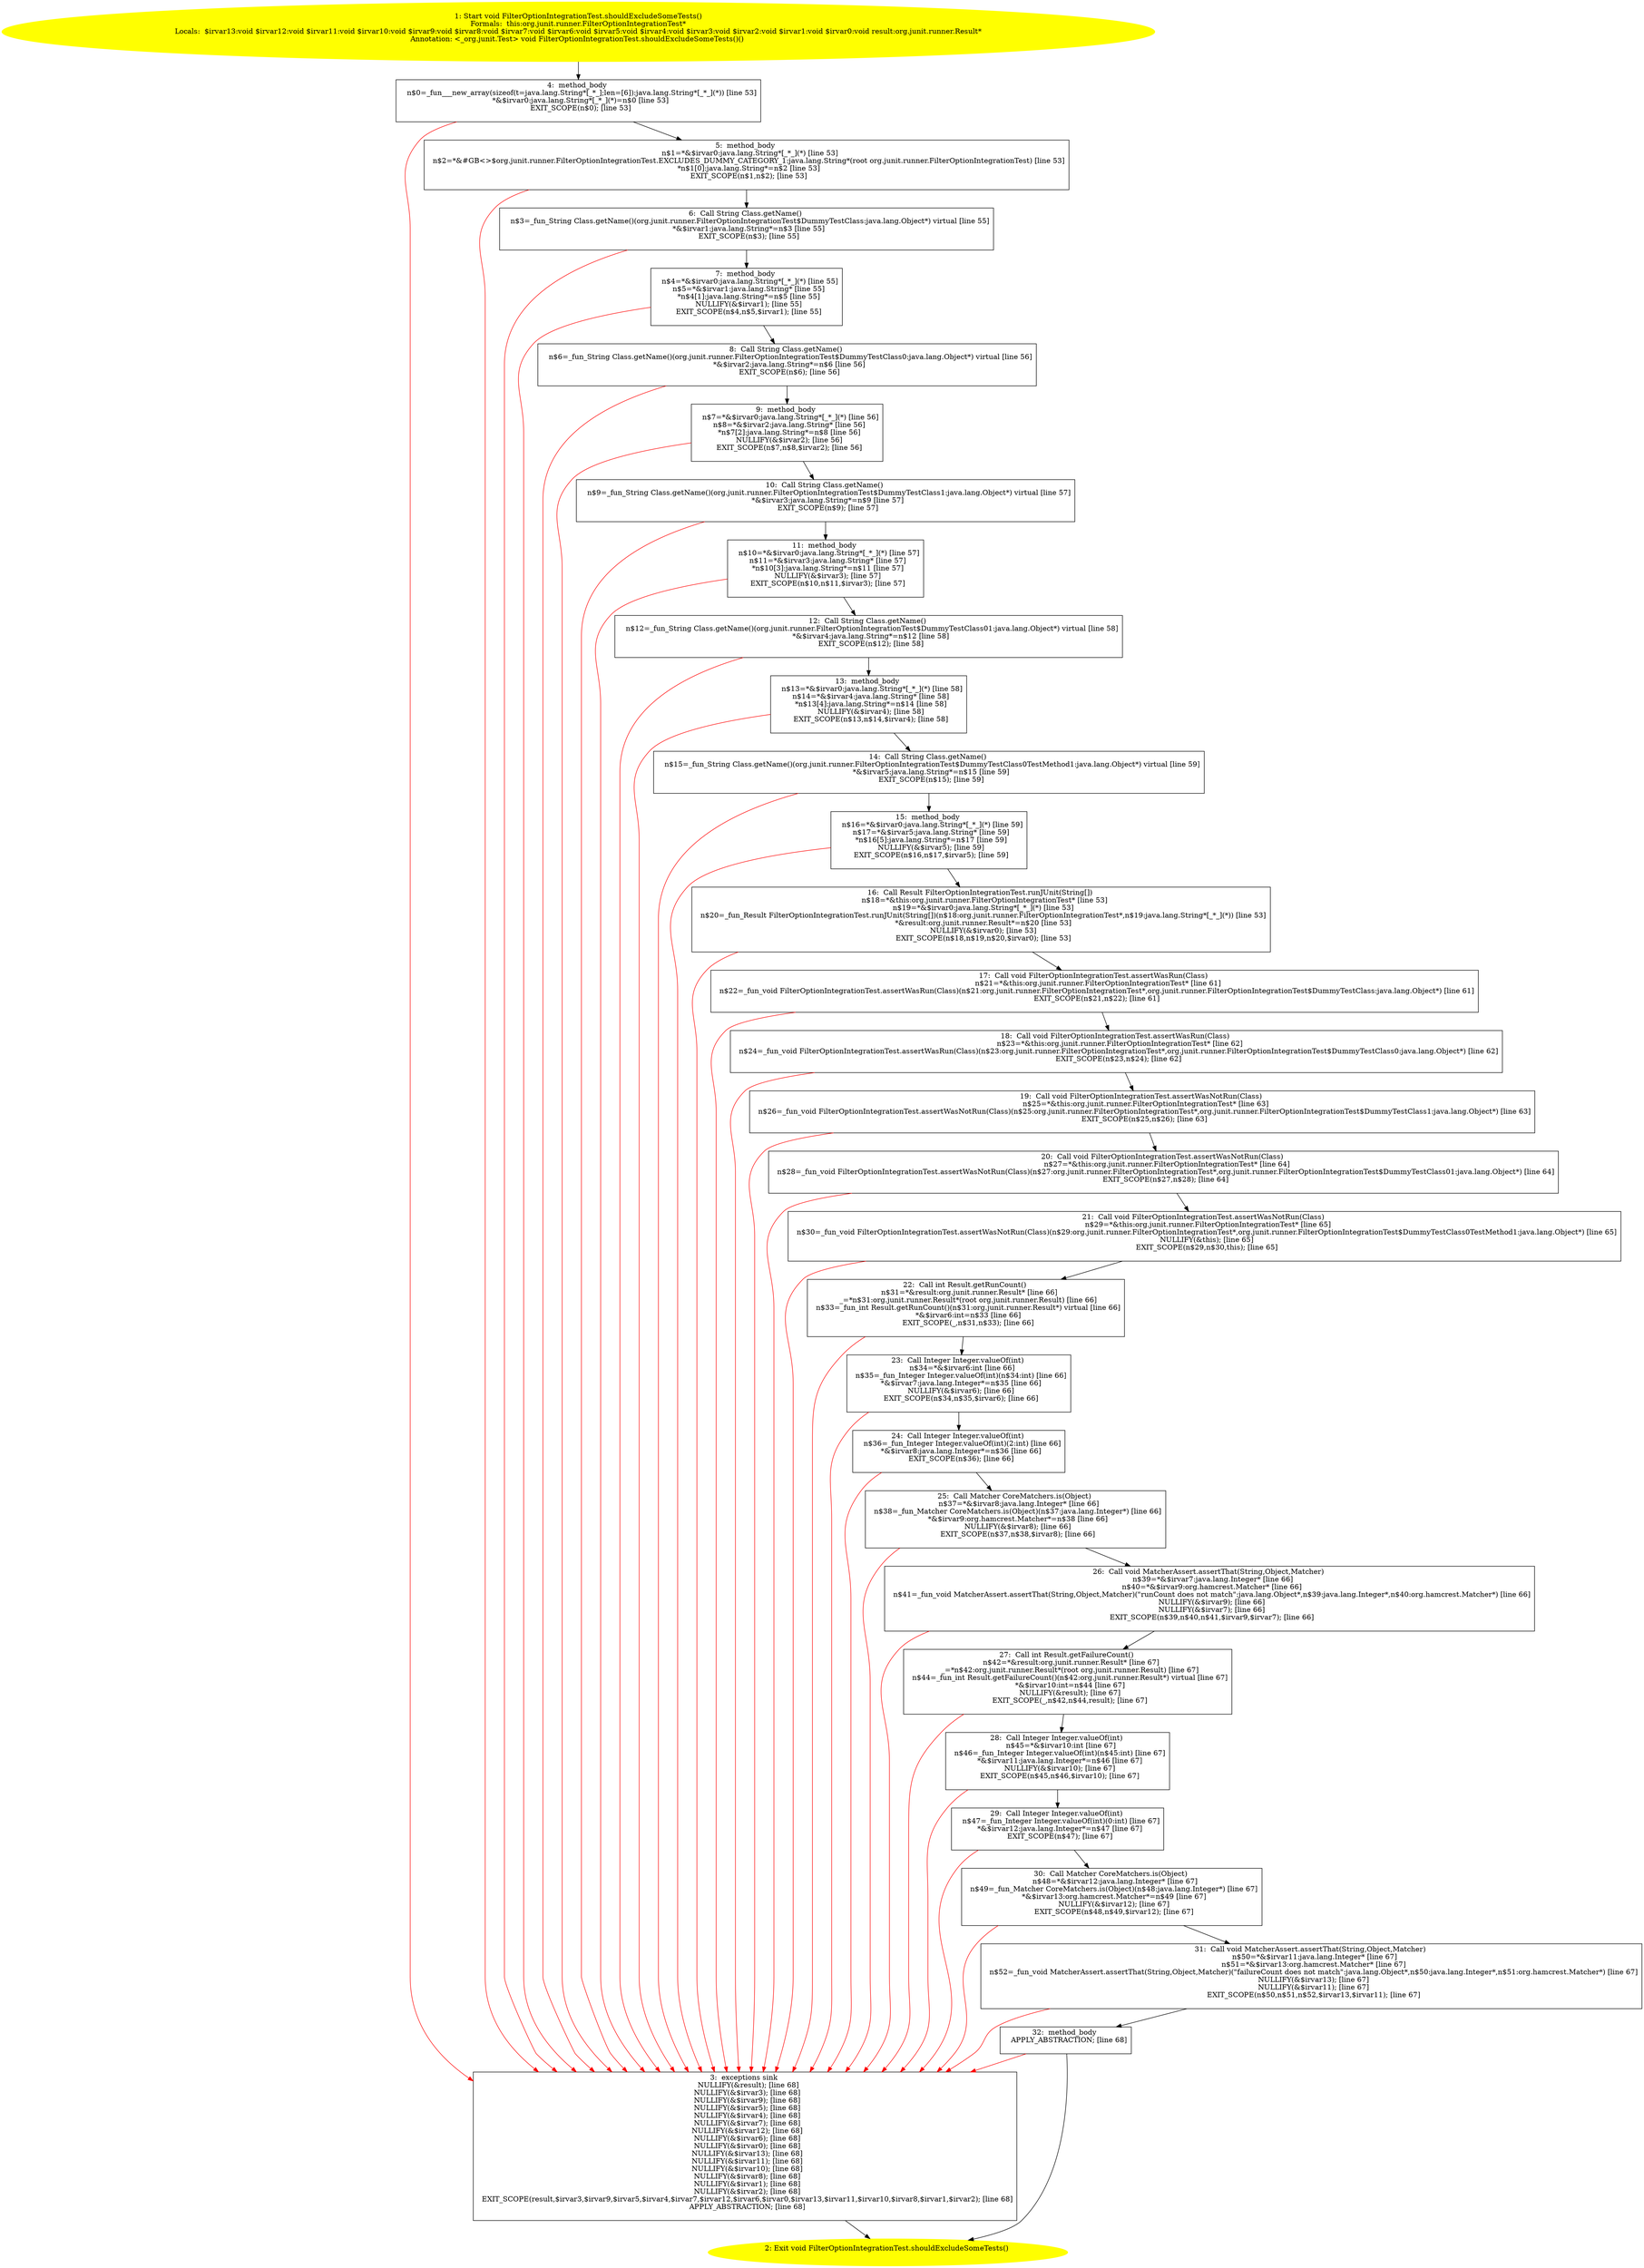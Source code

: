 /* @generated */
digraph cfg {
"org.junit.runner.FilterOptionIntegrationTest.shouldExcludeSomeTests():void.0a308cde18ee6ec25fdf092c7be96648_1" [label="1: Start void FilterOptionIntegrationTest.shouldExcludeSomeTests()\nFormals:  this:org.junit.runner.FilterOptionIntegrationTest*\nLocals:  $irvar13:void $irvar12:void $irvar11:void $irvar10:void $irvar9:void $irvar8:void $irvar7:void $irvar6:void $irvar5:void $irvar4:void $irvar3:void $irvar2:void $irvar1:void $irvar0:void result:org.junit.runner.Result*\nAnnotation: <_org.junit.Test> void FilterOptionIntegrationTest.shouldExcludeSomeTests()() \n  " color=yellow style=filled]
	

	 "org.junit.runner.FilterOptionIntegrationTest.shouldExcludeSomeTests():void.0a308cde18ee6ec25fdf092c7be96648_1" -> "org.junit.runner.FilterOptionIntegrationTest.shouldExcludeSomeTests():void.0a308cde18ee6ec25fdf092c7be96648_4" ;
"org.junit.runner.FilterOptionIntegrationTest.shouldExcludeSomeTests():void.0a308cde18ee6ec25fdf092c7be96648_2" [label="2: Exit void FilterOptionIntegrationTest.shouldExcludeSomeTests() \n  " color=yellow style=filled]
	

"org.junit.runner.FilterOptionIntegrationTest.shouldExcludeSomeTests():void.0a308cde18ee6ec25fdf092c7be96648_3" [label="3:  exceptions sink \n   NULLIFY(&result); [line 68]\n  NULLIFY(&$irvar3); [line 68]\n  NULLIFY(&$irvar9); [line 68]\n  NULLIFY(&$irvar5); [line 68]\n  NULLIFY(&$irvar4); [line 68]\n  NULLIFY(&$irvar7); [line 68]\n  NULLIFY(&$irvar12); [line 68]\n  NULLIFY(&$irvar6); [line 68]\n  NULLIFY(&$irvar0); [line 68]\n  NULLIFY(&$irvar13); [line 68]\n  NULLIFY(&$irvar11); [line 68]\n  NULLIFY(&$irvar10); [line 68]\n  NULLIFY(&$irvar8); [line 68]\n  NULLIFY(&$irvar1); [line 68]\n  NULLIFY(&$irvar2); [line 68]\n  EXIT_SCOPE(result,$irvar3,$irvar9,$irvar5,$irvar4,$irvar7,$irvar12,$irvar6,$irvar0,$irvar13,$irvar11,$irvar10,$irvar8,$irvar1,$irvar2); [line 68]\n  APPLY_ABSTRACTION; [line 68]\n " shape="box"]
	

	 "org.junit.runner.FilterOptionIntegrationTest.shouldExcludeSomeTests():void.0a308cde18ee6ec25fdf092c7be96648_3" -> "org.junit.runner.FilterOptionIntegrationTest.shouldExcludeSomeTests():void.0a308cde18ee6ec25fdf092c7be96648_2" ;
"org.junit.runner.FilterOptionIntegrationTest.shouldExcludeSomeTests():void.0a308cde18ee6ec25fdf092c7be96648_4" [label="4:  method_body \n   n$0=_fun___new_array(sizeof(t=java.lang.String*[_*_];len=[6]):java.lang.String*[_*_](*)) [line 53]\n  *&$irvar0:java.lang.String*[_*_](*)=n$0 [line 53]\n  EXIT_SCOPE(n$0); [line 53]\n " shape="box"]
	

	 "org.junit.runner.FilterOptionIntegrationTest.shouldExcludeSomeTests():void.0a308cde18ee6ec25fdf092c7be96648_4" -> "org.junit.runner.FilterOptionIntegrationTest.shouldExcludeSomeTests():void.0a308cde18ee6ec25fdf092c7be96648_5" ;
	 "org.junit.runner.FilterOptionIntegrationTest.shouldExcludeSomeTests():void.0a308cde18ee6ec25fdf092c7be96648_4" -> "org.junit.runner.FilterOptionIntegrationTest.shouldExcludeSomeTests():void.0a308cde18ee6ec25fdf092c7be96648_3" [color="red" ];
"org.junit.runner.FilterOptionIntegrationTest.shouldExcludeSomeTests():void.0a308cde18ee6ec25fdf092c7be96648_5" [label="5:  method_body \n   n$1=*&$irvar0:java.lang.String*[_*_](*) [line 53]\n  n$2=*&#GB<>$org.junit.runner.FilterOptionIntegrationTest.EXCLUDES_DUMMY_CATEGORY_1:java.lang.String*(root org.junit.runner.FilterOptionIntegrationTest) [line 53]\n  *n$1[0]:java.lang.String*=n$2 [line 53]\n  EXIT_SCOPE(n$1,n$2); [line 53]\n " shape="box"]
	

	 "org.junit.runner.FilterOptionIntegrationTest.shouldExcludeSomeTests():void.0a308cde18ee6ec25fdf092c7be96648_5" -> "org.junit.runner.FilterOptionIntegrationTest.shouldExcludeSomeTests():void.0a308cde18ee6ec25fdf092c7be96648_6" ;
	 "org.junit.runner.FilterOptionIntegrationTest.shouldExcludeSomeTests():void.0a308cde18ee6ec25fdf092c7be96648_5" -> "org.junit.runner.FilterOptionIntegrationTest.shouldExcludeSomeTests():void.0a308cde18ee6ec25fdf092c7be96648_3" [color="red" ];
"org.junit.runner.FilterOptionIntegrationTest.shouldExcludeSomeTests():void.0a308cde18ee6ec25fdf092c7be96648_6" [label="6:  Call String Class.getName() \n   n$3=_fun_String Class.getName()(org.junit.runner.FilterOptionIntegrationTest$DummyTestClass:java.lang.Object*) virtual [line 55]\n  *&$irvar1:java.lang.String*=n$3 [line 55]\n  EXIT_SCOPE(n$3); [line 55]\n " shape="box"]
	

	 "org.junit.runner.FilterOptionIntegrationTest.shouldExcludeSomeTests():void.0a308cde18ee6ec25fdf092c7be96648_6" -> "org.junit.runner.FilterOptionIntegrationTest.shouldExcludeSomeTests():void.0a308cde18ee6ec25fdf092c7be96648_7" ;
	 "org.junit.runner.FilterOptionIntegrationTest.shouldExcludeSomeTests():void.0a308cde18ee6ec25fdf092c7be96648_6" -> "org.junit.runner.FilterOptionIntegrationTest.shouldExcludeSomeTests():void.0a308cde18ee6ec25fdf092c7be96648_3" [color="red" ];
"org.junit.runner.FilterOptionIntegrationTest.shouldExcludeSomeTests():void.0a308cde18ee6ec25fdf092c7be96648_7" [label="7:  method_body \n   n$4=*&$irvar0:java.lang.String*[_*_](*) [line 55]\n  n$5=*&$irvar1:java.lang.String* [line 55]\n  *n$4[1]:java.lang.String*=n$5 [line 55]\n  NULLIFY(&$irvar1); [line 55]\n  EXIT_SCOPE(n$4,n$5,$irvar1); [line 55]\n " shape="box"]
	

	 "org.junit.runner.FilterOptionIntegrationTest.shouldExcludeSomeTests():void.0a308cde18ee6ec25fdf092c7be96648_7" -> "org.junit.runner.FilterOptionIntegrationTest.shouldExcludeSomeTests():void.0a308cde18ee6ec25fdf092c7be96648_8" ;
	 "org.junit.runner.FilterOptionIntegrationTest.shouldExcludeSomeTests():void.0a308cde18ee6ec25fdf092c7be96648_7" -> "org.junit.runner.FilterOptionIntegrationTest.shouldExcludeSomeTests():void.0a308cde18ee6ec25fdf092c7be96648_3" [color="red" ];
"org.junit.runner.FilterOptionIntegrationTest.shouldExcludeSomeTests():void.0a308cde18ee6ec25fdf092c7be96648_8" [label="8:  Call String Class.getName() \n   n$6=_fun_String Class.getName()(org.junit.runner.FilterOptionIntegrationTest$DummyTestClass0:java.lang.Object*) virtual [line 56]\n  *&$irvar2:java.lang.String*=n$6 [line 56]\n  EXIT_SCOPE(n$6); [line 56]\n " shape="box"]
	

	 "org.junit.runner.FilterOptionIntegrationTest.shouldExcludeSomeTests():void.0a308cde18ee6ec25fdf092c7be96648_8" -> "org.junit.runner.FilterOptionIntegrationTest.shouldExcludeSomeTests():void.0a308cde18ee6ec25fdf092c7be96648_9" ;
	 "org.junit.runner.FilterOptionIntegrationTest.shouldExcludeSomeTests():void.0a308cde18ee6ec25fdf092c7be96648_8" -> "org.junit.runner.FilterOptionIntegrationTest.shouldExcludeSomeTests():void.0a308cde18ee6ec25fdf092c7be96648_3" [color="red" ];
"org.junit.runner.FilterOptionIntegrationTest.shouldExcludeSomeTests():void.0a308cde18ee6ec25fdf092c7be96648_9" [label="9:  method_body \n   n$7=*&$irvar0:java.lang.String*[_*_](*) [line 56]\n  n$8=*&$irvar2:java.lang.String* [line 56]\n  *n$7[2]:java.lang.String*=n$8 [line 56]\n  NULLIFY(&$irvar2); [line 56]\n  EXIT_SCOPE(n$7,n$8,$irvar2); [line 56]\n " shape="box"]
	

	 "org.junit.runner.FilterOptionIntegrationTest.shouldExcludeSomeTests():void.0a308cde18ee6ec25fdf092c7be96648_9" -> "org.junit.runner.FilterOptionIntegrationTest.shouldExcludeSomeTests():void.0a308cde18ee6ec25fdf092c7be96648_10" ;
	 "org.junit.runner.FilterOptionIntegrationTest.shouldExcludeSomeTests():void.0a308cde18ee6ec25fdf092c7be96648_9" -> "org.junit.runner.FilterOptionIntegrationTest.shouldExcludeSomeTests():void.0a308cde18ee6ec25fdf092c7be96648_3" [color="red" ];
"org.junit.runner.FilterOptionIntegrationTest.shouldExcludeSomeTests():void.0a308cde18ee6ec25fdf092c7be96648_10" [label="10:  Call String Class.getName() \n   n$9=_fun_String Class.getName()(org.junit.runner.FilterOptionIntegrationTest$DummyTestClass1:java.lang.Object*) virtual [line 57]\n  *&$irvar3:java.lang.String*=n$9 [line 57]\n  EXIT_SCOPE(n$9); [line 57]\n " shape="box"]
	

	 "org.junit.runner.FilterOptionIntegrationTest.shouldExcludeSomeTests():void.0a308cde18ee6ec25fdf092c7be96648_10" -> "org.junit.runner.FilterOptionIntegrationTest.shouldExcludeSomeTests():void.0a308cde18ee6ec25fdf092c7be96648_11" ;
	 "org.junit.runner.FilterOptionIntegrationTest.shouldExcludeSomeTests():void.0a308cde18ee6ec25fdf092c7be96648_10" -> "org.junit.runner.FilterOptionIntegrationTest.shouldExcludeSomeTests():void.0a308cde18ee6ec25fdf092c7be96648_3" [color="red" ];
"org.junit.runner.FilterOptionIntegrationTest.shouldExcludeSomeTests():void.0a308cde18ee6ec25fdf092c7be96648_11" [label="11:  method_body \n   n$10=*&$irvar0:java.lang.String*[_*_](*) [line 57]\n  n$11=*&$irvar3:java.lang.String* [line 57]\n  *n$10[3]:java.lang.String*=n$11 [line 57]\n  NULLIFY(&$irvar3); [line 57]\n  EXIT_SCOPE(n$10,n$11,$irvar3); [line 57]\n " shape="box"]
	

	 "org.junit.runner.FilterOptionIntegrationTest.shouldExcludeSomeTests():void.0a308cde18ee6ec25fdf092c7be96648_11" -> "org.junit.runner.FilterOptionIntegrationTest.shouldExcludeSomeTests():void.0a308cde18ee6ec25fdf092c7be96648_12" ;
	 "org.junit.runner.FilterOptionIntegrationTest.shouldExcludeSomeTests():void.0a308cde18ee6ec25fdf092c7be96648_11" -> "org.junit.runner.FilterOptionIntegrationTest.shouldExcludeSomeTests():void.0a308cde18ee6ec25fdf092c7be96648_3" [color="red" ];
"org.junit.runner.FilterOptionIntegrationTest.shouldExcludeSomeTests():void.0a308cde18ee6ec25fdf092c7be96648_12" [label="12:  Call String Class.getName() \n   n$12=_fun_String Class.getName()(org.junit.runner.FilterOptionIntegrationTest$DummyTestClass01:java.lang.Object*) virtual [line 58]\n  *&$irvar4:java.lang.String*=n$12 [line 58]\n  EXIT_SCOPE(n$12); [line 58]\n " shape="box"]
	

	 "org.junit.runner.FilterOptionIntegrationTest.shouldExcludeSomeTests():void.0a308cde18ee6ec25fdf092c7be96648_12" -> "org.junit.runner.FilterOptionIntegrationTest.shouldExcludeSomeTests():void.0a308cde18ee6ec25fdf092c7be96648_13" ;
	 "org.junit.runner.FilterOptionIntegrationTest.shouldExcludeSomeTests():void.0a308cde18ee6ec25fdf092c7be96648_12" -> "org.junit.runner.FilterOptionIntegrationTest.shouldExcludeSomeTests():void.0a308cde18ee6ec25fdf092c7be96648_3" [color="red" ];
"org.junit.runner.FilterOptionIntegrationTest.shouldExcludeSomeTests():void.0a308cde18ee6ec25fdf092c7be96648_13" [label="13:  method_body \n   n$13=*&$irvar0:java.lang.String*[_*_](*) [line 58]\n  n$14=*&$irvar4:java.lang.String* [line 58]\n  *n$13[4]:java.lang.String*=n$14 [line 58]\n  NULLIFY(&$irvar4); [line 58]\n  EXIT_SCOPE(n$13,n$14,$irvar4); [line 58]\n " shape="box"]
	

	 "org.junit.runner.FilterOptionIntegrationTest.shouldExcludeSomeTests():void.0a308cde18ee6ec25fdf092c7be96648_13" -> "org.junit.runner.FilterOptionIntegrationTest.shouldExcludeSomeTests():void.0a308cde18ee6ec25fdf092c7be96648_14" ;
	 "org.junit.runner.FilterOptionIntegrationTest.shouldExcludeSomeTests():void.0a308cde18ee6ec25fdf092c7be96648_13" -> "org.junit.runner.FilterOptionIntegrationTest.shouldExcludeSomeTests():void.0a308cde18ee6ec25fdf092c7be96648_3" [color="red" ];
"org.junit.runner.FilterOptionIntegrationTest.shouldExcludeSomeTests():void.0a308cde18ee6ec25fdf092c7be96648_14" [label="14:  Call String Class.getName() \n   n$15=_fun_String Class.getName()(org.junit.runner.FilterOptionIntegrationTest$DummyTestClass0TestMethod1:java.lang.Object*) virtual [line 59]\n  *&$irvar5:java.lang.String*=n$15 [line 59]\n  EXIT_SCOPE(n$15); [line 59]\n " shape="box"]
	

	 "org.junit.runner.FilterOptionIntegrationTest.shouldExcludeSomeTests():void.0a308cde18ee6ec25fdf092c7be96648_14" -> "org.junit.runner.FilterOptionIntegrationTest.shouldExcludeSomeTests():void.0a308cde18ee6ec25fdf092c7be96648_15" ;
	 "org.junit.runner.FilterOptionIntegrationTest.shouldExcludeSomeTests():void.0a308cde18ee6ec25fdf092c7be96648_14" -> "org.junit.runner.FilterOptionIntegrationTest.shouldExcludeSomeTests():void.0a308cde18ee6ec25fdf092c7be96648_3" [color="red" ];
"org.junit.runner.FilterOptionIntegrationTest.shouldExcludeSomeTests():void.0a308cde18ee6ec25fdf092c7be96648_15" [label="15:  method_body \n   n$16=*&$irvar0:java.lang.String*[_*_](*) [line 59]\n  n$17=*&$irvar5:java.lang.String* [line 59]\n  *n$16[5]:java.lang.String*=n$17 [line 59]\n  NULLIFY(&$irvar5); [line 59]\n  EXIT_SCOPE(n$16,n$17,$irvar5); [line 59]\n " shape="box"]
	

	 "org.junit.runner.FilterOptionIntegrationTest.shouldExcludeSomeTests():void.0a308cde18ee6ec25fdf092c7be96648_15" -> "org.junit.runner.FilterOptionIntegrationTest.shouldExcludeSomeTests():void.0a308cde18ee6ec25fdf092c7be96648_16" ;
	 "org.junit.runner.FilterOptionIntegrationTest.shouldExcludeSomeTests():void.0a308cde18ee6ec25fdf092c7be96648_15" -> "org.junit.runner.FilterOptionIntegrationTest.shouldExcludeSomeTests():void.0a308cde18ee6ec25fdf092c7be96648_3" [color="red" ];
"org.junit.runner.FilterOptionIntegrationTest.shouldExcludeSomeTests():void.0a308cde18ee6ec25fdf092c7be96648_16" [label="16:  Call Result FilterOptionIntegrationTest.runJUnit(String[]) \n   n$18=*&this:org.junit.runner.FilterOptionIntegrationTest* [line 53]\n  n$19=*&$irvar0:java.lang.String*[_*_](*) [line 53]\n  n$20=_fun_Result FilterOptionIntegrationTest.runJUnit(String[])(n$18:org.junit.runner.FilterOptionIntegrationTest*,n$19:java.lang.String*[_*_](*)) [line 53]\n  *&result:org.junit.runner.Result*=n$20 [line 53]\n  NULLIFY(&$irvar0); [line 53]\n  EXIT_SCOPE(n$18,n$19,n$20,$irvar0); [line 53]\n " shape="box"]
	

	 "org.junit.runner.FilterOptionIntegrationTest.shouldExcludeSomeTests():void.0a308cde18ee6ec25fdf092c7be96648_16" -> "org.junit.runner.FilterOptionIntegrationTest.shouldExcludeSomeTests():void.0a308cde18ee6ec25fdf092c7be96648_17" ;
	 "org.junit.runner.FilterOptionIntegrationTest.shouldExcludeSomeTests():void.0a308cde18ee6ec25fdf092c7be96648_16" -> "org.junit.runner.FilterOptionIntegrationTest.shouldExcludeSomeTests():void.0a308cde18ee6ec25fdf092c7be96648_3" [color="red" ];
"org.junit.runner.FilterOptionIntegrationTest.shouldExcludeSomeTests():void.0a308cde18ee6ec25fdf092c7be96648_17" [label="17:  Call void FilterOptionIntegrationTest.assertWasRun(Class) \n   n$21=*&this:org.junit.runner.FilterOptionIntegrationTest* [line 61]\n  n$22=_fun_void FilterOptionIntegrationTest.assertWasRun(Class)(n$21:org.junit.runner.FilterOptionIntegrationTest*,org.junit.runner.FilterOptionIntegrationTest$DummyTestClass:java.lang.Object*) [line 61]\n  EXIT_SCOPE(n$21,n$22); [line 61]\n " shape="box"]
	

	 "org.junit.runner.FilterOptionIntegrationTest.shouldExcludeSomeTests():void.0a308cde18ee6ec25fdf092c7be96648_17" -> "org.junit.runner.FilterOptionIntegrationTest.shouldExcludeSomeTests():void.0a308cde18ee6ec25fdf092c7be96648_18" ;
	 "org.junit.runner.FilterOptionIntegrationTest.shouldExcludeSomeTests():void.0a308cde18ee6ec25fdf092c7be96648_17" -> "org.junit.runner.FilterOptionIntegrationTest.shouldExcludeSomeTests():void.0a308cde18ee6ec25fdf092c7be96648_3" [color="red" ];
"org.junit.runner.FilterOptionIntegrationTest.shouldExcludeSomeTests():void.0a308cde18ee6ec25fdf092c7be96648_18" [label="18:  Call void FilterOptionIntegrationTest.assertWasRun(Class) \n   n$23=*&this:org.junit.runner.FilterOptionIntegrationTest* [line 62]\n  n$24=_fun_void FilterOptionIntegrationTest.assertWasRun(Class)(n$23:org.junit.runner.FilterOptionIntegrationTest*,org.junit.runner.FilterOptionIntegrationTest$DummyTestClass0:java.lang.Object*) [line 62]\n  EXIT_SCOPE(n$23,n$24); [line 62]\n " shape="box"]
	

	 "org.junit.runner.FilterOptionIntegrationTest.shouldExcludeSomeTests():void.0a308cde18ee6ec25fdf092c7be96648_18" -> "org.junit.runner.FilterOptionIntegrationTest.shouldExcludeSomeTests():void.0a308cde18ee6ec25fdf092c7be96648_19" ;
	 "org.junit.runner.FilterOptionIntegrationTest.shouldExcludeSomeTests():void.0a308cde18ee6ec25fdf092c7be96648_18" -> "org.junit.runner.FilterOptionIntegrationTest.shouldExcludeSomeTests():void.0a308cde18ee6ec25fdf092c7be96648_3" [color="red" ];
"org.junit.runner.FilterOptionIntegrationTest.shouldExcludeSomeTests():void.0a308cde18ee6ec25fdf092c7be96648_19" [label="19:  Call void FilterOptionIntegrationTest.assertWasNotRun(Class) \n   n$25=*&this:org.junit.runner.FilterOptionIntegrationTest* [line 63]\n  n$26=_fun_void FilterOptionIntegrationTest.assertWasNotRun(Class)(n$25:org.junit.runner.FilterOptionIntegrationTest*,org.junit.runner.FilterOptionIntegrationTest$DummyTestClass1:java.lang.Object*) [line 63]\n  EXIT_SCOPE(n$25,n$26); [line 63]\n " shape="box"]
	

	 "org.junit.runner.FilterOptionIntegrationTest.shouldExcludeSomeTests():void.0a308cde18ee6ec25fdf092c7be96648_19" -> "org.junit.runner.FilterOptionIntegrationTest.shouldExcludeSomeTests():void.0a308cde18ee6ec25fdf092c7be96648_20" ;
	 "org.junit.runner.FilterOptionIntegrationTest.shouldExcludeSomeTests():void.0a308cde18ee6ec25fdf092c7be96648_19" -> "org.junit.runner.FilterOptionIntegrationTest.shouldExcludeSomeTests():void.0a308cde18ee6ec25fdf092c7be96648_3" [color="red" ];
"org.junit.runner.FilterOptionIntegrationTest.shouldExcludeSomeTests():void.0a308cde18ee6ec25fdf092c7be96648_20" [label="20:  Call void FilterOptionIntegrationTest.assertWasNotRun(Class) \n   n$27=*&this:org.junit.runner.FilterOptionIntegrationTest* [line 64]\n  n$28=_fun_void FilterOptionIntegrationTest.assertWasNotRun(Class)(n$27:org.junit.runner.FilterOptionIntegrationTest*,org.junit.runner.FilterOptionIntegrationTest$DummyTestClass01:java.lang.Object*) [line 64]\n  EXIT_SCOPE(n$27,n$28); [line 64]\n " shape="box"]
	

	 "org.junit.runner.FilterOptionIntegrationTest.shouldExcludeSomeTests():void.0a308cde18ee6ec25fdf092c7be96648_20" -> "org.junit.runner.FilterOptionIntegrationTest.shouldExcludeSomeTests():void.0a308cde18ee6ec25fdf092c7be96648_21" ;
	 "org.junit.runner.FilterOptionIntegrationTest.shouldExcludeSomeTests():void.0a308cde18ee6ec25fdf092c7be96648_20" -> "org.junit.runner.FilterOptionIntegrationTest.shouldExcludeSomeTests():void.0a308cde18ee6ec25fdf092c7be96648_3" [color="red" ];
"org.junit.runner.FilterOptionIntegrationTest.shouldExcludeSomeTests():void.0a308cde18ee6ec25fdf092c7be96648_21" [label="21:  Call void FilterOptionIntegrationTest.assertWasNotRun(Class) \n   n$29=*&this:org.junit.runner.FilterOptionIntegrationTest* [line 65]\n  n$30=_fun_void FilterOptionIntegrationTest.assertWasNotRun(Class)(n$29:org.junit.runner.FilterOptionIntegrationTest*,org.junit.runner.FilterOptionIntegrationTest$DummyTestClass0TestMethod1:java.lang.Object*) [line 65]\n  NULLIFY(&this); [line 65]\n  EXIT_SCOPE(n$29,n$30,this); [line 65]\n " shape="box"]
	

	 "org.junit.runner.FilterOptionIntegrationTest.shouldExcludeSomeTests():void.0a308cde18ee6ec25fdf092c7be96648_21" -> "org.junit.runner.FilterOptionIntegrationTest.shouldExcludeSomeTests():void.0a308cde18ee6ec25fdf092c7be96648_22" ;
	 "org.junit.runner.FilterOptionIntegrationTest.shouldExcludeSomeTests():void.0a308cde18ee6ec25fdf092c7be96648_21" -> "org.junit.runner.FilterOptionIntegrationTest.shouldExcludeSomeTests():void.0a308cde18ee6ec25fdf092c7be96648_3" [color="red" ];
"org.junit.runner.FilterOptionIntegrationTest.shouldExcludeSomeTests():void.0a308cde18ee6ec25fdf092c7be96648_22" [label="22:  Call int Result.getRunCount() \n   n$31=*&result:org.junit.runner.Result* [line 66]\n  _=*n$31:org.junit.runner.Result*(root org.junit.runner.Result) [line 66]\n  n$33=_fun_int Result.getRunCount()(n$31:org.junit.runner.Result*) virtual [line 66]\n  *&$irvar6:int=n$33 [line 66]\n  EXIT_SCOPE(_,n$31,n$33); [line 66]\n " shape="box"]
	

	 "org.junit.runner.FilterOptionIntegrationTest.shouldExcludeSomeTests():void.0a308cde18ee6ec25fdf092c7be96648_22" -> "org.junit.runner.FilterOptionIntegrationTest.shouldExcludeSomeTests():void.0a308cde18ee6ec25fdf092c7be96648_23" ;
	 "org.junit.runner.FilterOptionIntegrationTest.shouldExcludeSomeTests():void.0a308cde18ee6ec25fdf092c7be96648_22" -> "org.junit.runner.FilterOptionIntegrationTest.shouldExcludeSomeTests():void.0a308cde18ee6ec25fdf092c7be96648_3" [color="red" ];
"org.junit.runner.FilterOptionIntegrationTest.shouldExcludeSomeTests():void.0a308cde18ee6ec25fdf092c7be96648_23" [label="23:  Call Integer Integer.valueOf(int) \n   n$34=*&$irvar6:int [line 66]\n  n$35=_fun_Integer Integer.valueOf(int)(n$34:int) [line 66]\n  *&$irvar7:java.lang.Integer*=n$35 [line 66]\n  NULLIFY(&$irvar6); [line 66]\n  EXIT_SCOPE(n$34,n$35,$irvar6); [line 66]\n " shape="box"]
	

	 "org.junit.runner.FilterOptionIntegrationTest.shouldExcludeSomeTests():void.0a308cde18ee6ec25fdf092c7be96648_23" -> "org.junit.runner.FilterOptionIntegrationTest.shouldExcludeSomeTests():void.0a308cde18ee6ec25fdf092c7be96648_24" ;
	 "org.junit.runner.FilterOptionIntegrationTest.shouldExcludeSomeTests():void.0a308cde18ee6ec25fdf092c7be96648_23" -> "org.junit.runner.FilterOptionIntegrationTest.shouldExcludeSomeTests():void.0a308cde18ee6ec25fdf092c7be96648_3" [color="red" ];
"org.junit.runner.FilterOptionIntegrationTest.shouldExcludeSomeTests():void.0a308cde18ee6ec25fdf092c7be96648_24" [label="24:  Call Integer Integer.valueOf(int) \n   n$36=_fun_Integer Integer.valueOf(int)(2:int) [line 66]\n  *&$irvar8:java.lang.Integer*=n$36 [line 66]\n  EXIT_SCOPE(n$36); [line 66]\n " shape="box"]
	

	 "org.junit.runner.FilterOptionIntegrationTest.shouldExcludeSomeTests():void.0a308cde18ee6ec25fdf092c7be96648_24" -> "org.junit.runner.FilterOptionIntegrationTest.shouldExcludeSomeTests():void.0a308cde18ee6ec25fdf092c7be96648_25" ;
	 "org.junit.runner.FilterOptionIntegrationTest.shouldExcludeSomeTests():void.0a308cde18ee6ec25fdf092c7be96648_24" -> "org.junit.runner.FilterOptionIntegrationTest.shouldExcludeSomeTests():void.0a308cde18ee6ec25fdf092c7be96648_3" [color="red" ];
"org.junit.runner.FilterOptionIntegrationTest.shouldExcludeSomeTests():void.0a308cde18ee6ec25fdf092c7be96648_25" [label="25:  Call Matcher CoreMatchers.is(Object) \n   n$37=*&$irvar8:java.lang.Integer* [line 66]\n  n$38=_fun_Matcher CoreMatchers.is(Object)(n$37:java.lang.Integer*) [line 66]\n  *&$irvar9:org.hamcrest.Matcher*=n$38 [line 66]\n  NULLIFY(&$irvar8); [line 66]\n  EXIT_SCOPE(n$37,n$38,$irvar8); [line 66]\n " shape="box"]
	

	 "org.junit.runner.FilterOptionIntegrationTest.shouldExcludeSomeTests():void.0a308cde18ee6ec25fdf092c7be96648_25" -> "org.junit.runner.FilterOptionIntegrationTest.shouldExcludeSomeTests():void.0a308cde18ee6ec25fdf092c7be96648_26" ;
	 "org.junit.runner.FilterOptionIntegrationTest.shouldExcludeSomeTests():void.0a308cde18ee6ec25fdf092c7be96648_25" -> "org.junit.runner.FilterOptionIntegrationTest.shouldExcludeSomeTests():void.0a308cde18ee6ec25fdf092c7be96648_3" [color="red" ];
"org.junit.runner.FilterOptionIntegrationTest.shouldExcludeSomeTests():void.0a308cde18ee6ec25fdf092c7be96648_26" [label="26:  Call void MatcherAssert.assertThat(String,Object,Matcher) \n   n$39=*&$irvar7:java.lang.Integer* [line 66]\n  n$40=*&$irvar9:org.hamcrest.Matcher* [line 66]\n  n$41=_fun_void MatcherAssert.assertThat(String,Object,Matcher)(\"runCount does not match\":java.lang.Object*,n$39:java.lang.Integer*,n$40:org.hamcrest.Matcher*) [line 66]\n  NULLIFY(&$irvar9); [line 66]\n  NULLIFY(&$irvar7); [line 66]\n  EXIT_SCOPE(n$39,n$40,n$41,$irvar9,$irvar7); [line 66]\n " shape="box"]
	

	 "org.junit.runner.FilterOptionIntegrationTest.shouldExcludeSomeTests():void.0a308cde18ee6ec25fdf092c7be96648_26" -> "org.junit.runner.FilterOptionIntegrationTest.shouldExcludeSomeTests():void.0a308cde18ee6ec25fdf092c7be96648_27" ;
	 "org.junit.runner.FilterOptionIntegrationTest.shouldExcludeSomeTests():void.0a308cde18ee6ec25fdf092c7be96648_26" -> "org.junit.runner.FilterOptionIntegrationTest.shouldExcludeSomeTests():void.0a308cde18ee6ec25fdf092c7be96648_3" [color="red" ];
"org.junit.runner.FilterOptionIntegrationTest.shouldExcludeSomeTests():void.0a308cde18ee6ec25fdf092c7be96648_27" [label="27:  Call int Result.getFailureCount() \n   n$42=*&result:org.junit.runner.Result* [line 67]\n  _=*n$42:org.junit.runner.Result*(root org.junit.runner.Result) [line 67]\n  n$44=_fun_int Result.getFailureCount()(n$42:org.junit.runner.Result*) virtual [line 67]\n  *&$irvar10:int=n$44 [line 67]\n  NULLIFY(&result); [line 67]\n  EXIT_SCOPE(_,n$42,n$44,result); [line 67]\n " shape="box"]
	

	 "org.junit.runner.FilterOptionIntegrationTest.shouldExcludeSomeTests():void.0a308cde18ee6ec25fdf092c7be96648_27" -> "org.junit.runner.FilterOptionIntegrationTest.shouldExcludeSomeTests():void.0a308cde18ee6ec25fdf092c7be96648_28" ;
	 "org.junit.runner.FilterOptionIntegrationTest.shouldExcludeSomeTests():void.0a308cde18ee6ec25fdf092c7be96648_27" -> "org.junit.runner.FilterOptionIntegrationTest.shouldExcludeSomeTests():void.0a308cde18ee6ec25fdf092c7be96648_3" [color="red" ];
"org.junit.runner.FilterOptionIntegrationTest.shouldExcludeSomeTests():void.0a308cde18ee6ec25fdf092c7be96648_28" [label="28:  Call Integer Integer.valueOf(int) \n   n$45=*&$irvar10:int [line 67]\n  n$46=_fun_Integer Integer.valueOf(int)(n$45:int) [line 67]\n  *&$irvar11:java.lang.Integer*=n$46 [line 67]\n  NULLIFY(&$irvar10); [line 67]\n  EXIT_SCOPE(n$45,n$46,$irvar10); [line 67]\n " shape="box"]
	

	 "org.junit.runner.FilterOptionIntegrationTest.shouldExcludeSomeTests():void.0a308cde18ee6ec25fdf092c7be96648_28" -> "org.junit.runner.FilterOptionIntegrationTest.shouldExcludeSomeTests():void.0a308cde18ee6ec25fdf092c7be96648_29" ;
	 "org.junit.runner.FilterOptionIntegrationTest.shouldExcludeSomeTests():void.0a308cde18ee6ec25fdf092c7be96648_28" -> "org.junit.runner.FilterOptionIntegrationTest.shouldExcludeSomeTests():void.0a308cde18ee6ec25fdf092c7be96648_3" [color="red" ];
"org.junit.runner.FilterOptionIntegrationTest.shouldExcludeSomeTests():void.0a308cde18ee6ec25fdf092c7be96648_29" [label="29:  Call Integer Integer.valueOf(int) \n   n$47=_fun_Integer Integer.valueOf(int)(0:int) [line 67]\n  *&$irvar12:java.lang.Integer*=n$47 [line 67]\n  EXIT_SCOPE(n$47); [line 67]\n " shape="box"]
	

	 "org.junit.runner.FilterOptionIntegrationTest.shouldExcludeSomeTests():void.0a308cde18ee6ec25fdf092c7be96648_29" -> "org.junit.runner.FilterOptionIntegrationTest.shouldExcludeSomeTests():void.0a308cde18ee6ec25fdf092c7be96648_30" ;
	 "org.junit.runner.FilterOptionIntegrationTest.shouldExcludeSomeTests():void.0a308cde18ee6ec25fdf092c7be96648_29" -> "org.junit.runner.FilterOptionIntegrationTest.shouldExcludeSomeTests():void.0a308cde18ee6ec25fdf092c7be96648_3" [color="red" ];
"org.junit.runner.FilterOptionIntegrationTest.shouldExcludeSomeTests():void.0a308cde18ee6ec25fdf092c7be96648_30" [label="30:  Call Matcher CoreMatchers.is(Object) \n   n$48=*&$irvar12:java.lang.Integer* [line 67]\n  n$49=_fun_Matcher CoreMatchers.is(Object)(n$48:java.lang.Integer*) [line 67]\n  *&$irvar13:org.hamcrest.Matcher*=n$49 [line 67]\n  NULLIFY(&$irvar12); [line 67]\n  EXIT_SCOPE(n$48,n$49,$irvar12); [line 67]\n " shape="box"]
	

	 "org.junit.runner.FilterOptionIntegrationTest.shouldExcludeSomeTests():void.0a308cde18ee6ec25fdf092c7be96648_30" -> "org.junit.runner.FilterOptionIntegrationTest.shouldExcludeSomeTests():void.0a308cde18ee6ec25fdf092c7be96648_31" ;
	 "org.junit.runner.FilterOptionIntegrationTest.shouldExcludeSomeTests():void.0a308cde18ee6ec25fdf092c7be96648_30" -> "org.junit.runner.FilterOptionIntegrationTest.shouldExcludeSomeTests():void.0a308cde18ee6ec25fdf092c7be96648_3" [color="red" ];
"org.junit.runner.FilterOptionIntegrationTest.shouldExcludeSomeTests():void.0a308cde18ee6ec25fdf092c7be96648_31" [label="31:  Call void MatcherAssert.assertThat(String,Object,Matcher) \n   n$50=*&$irvar11:java.lang.Integer* [line 67]\n  n$51=*&$irvar13:org.hamcrest.Matcher* [line 67]\n  n$52=_fun_void MatcherAssert.assertThat(String,Object,Matcher)(\"failureCount does not match\":java.lang.Object*,n$50:java.lang.Integer*,n$51:org.hamcrest.Matcher*) [line 67]\n  NULLIFY(&$irvar13); [line 67]\n  NULLIFY(&$irvar11); [line 67]\n  EXIT_SCOPE(n$50,n$51,n$52,$irvar13,$irvar11); [line 67]\n " shape="box"]
	

	 "org.junit.runner.FilterOptionIntegrationTest.shouldExcludeSomeTests():void.0a308cde18ee6ec25fdf092c7be96648_31" -> "org.junit.runner.FilterOptionIntegrationTest.shouldExcludeSomeTests():void.0a308cde18ee6ec25fdf092c7be96648_32" ;
	 "org.junit.runner.FilterOptionIntegrationTest.shouldExcludeSomeTests():void.0a308cde18ee6ec25fdf092c7be96648_31" -> "org.junit.runner.FilterOptionIntegrationTest.shouldExcludeSomeTests():void.0a308cde18ee6ec25fdf092c7be96648_3" [color="red" ];
"org.junit.runner.FilterOptionIntegrationTest.shouldExcludeSomeTests():void.0a308cde18ee6ec25fdf092c7be96648_32" [label="32:  method_body \n   APPLY_ABSTRACTION; [line 68]\n " shape="box"]
	

	 "org.junit.runner.FilterOptionIntegrationTest.shouldExcludeSomeTests():void.0a308cde18ee6ec25fdf092c7be96648_32" -> "org.junit.runner.FilterOptionIntegrationTest.shouldExcludeSomeTests():void.0a308cde18ee6ec25fdf092c7be96648_2" ;
	 "org.junit.runner.FilterOptionIntegrationTest.shouldExcludeSomeTests():void.0a308cde18ee6ec25fdf092c7be96648_32" -> "org.junit.runner.FilterOptionIntegrationTest.shouldExcludeSomeTests():void.0a308cde18ee6ec25fdf092c7be96648_3" [color="red" ];
}
